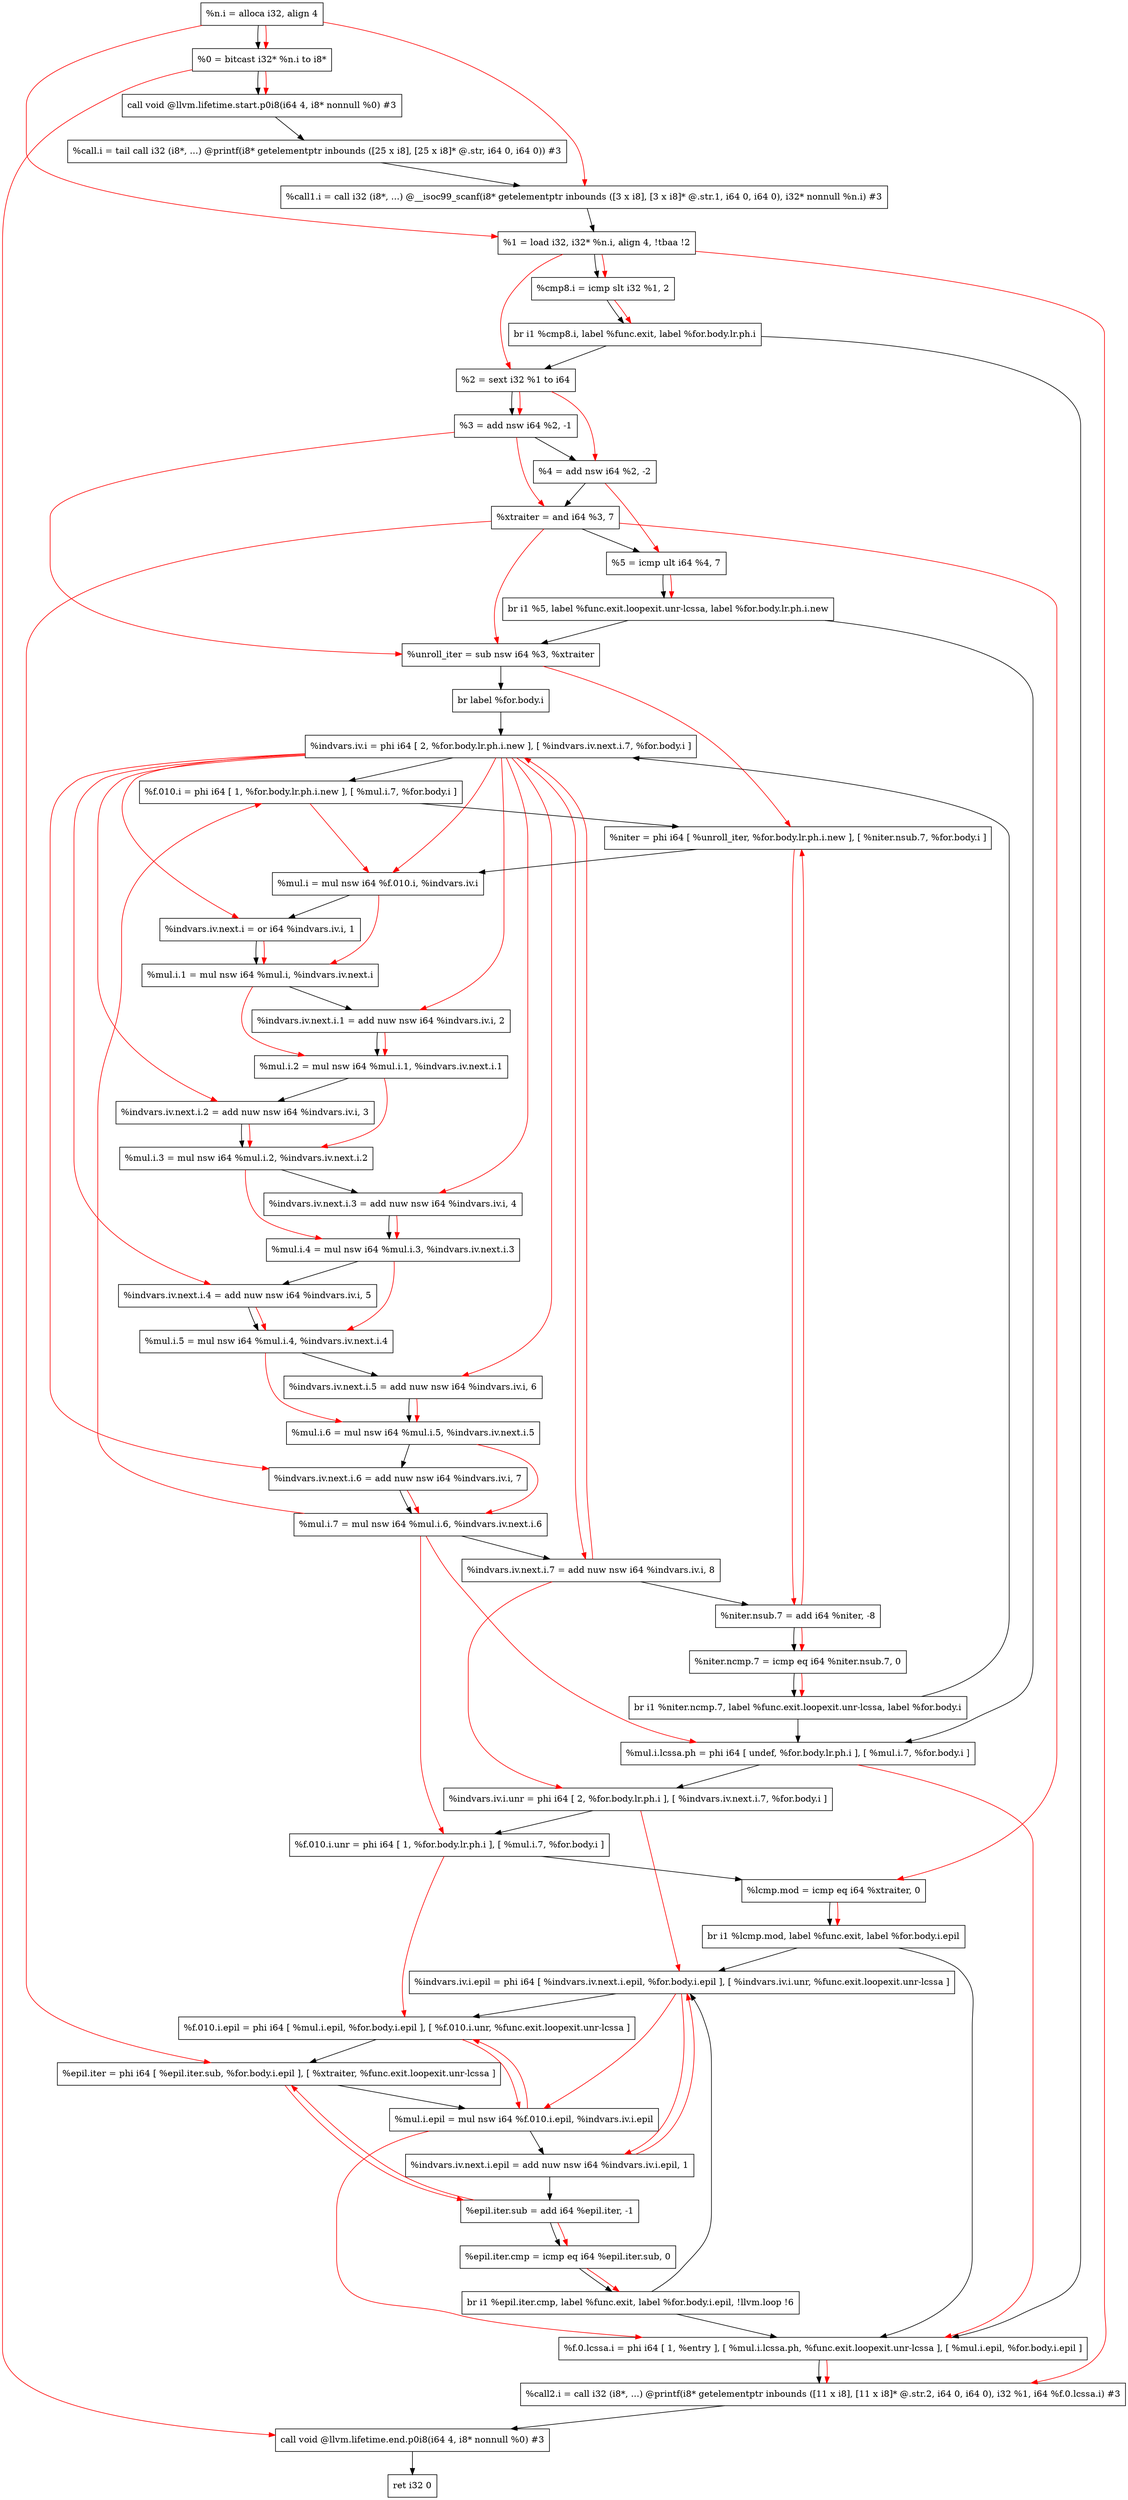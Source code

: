 digraph "CDFG for'main' function" {
	Node0x563f06b180e8[shape=record, label="  %n.i = alloca i32, align 4"];
	Node0x563f06b17e98[shape=record, label="  %0 = bitcast i32* %n.i to i8*"];
	Node0x563f06b1cff8[shape=record, label="  call void @llvm.lifetime.start.p0i8(i64 4, i8* nonnull %0) #3"];
	Node0x563f06b1d0d0[shape=record, label="  %call.i = tail call i32 (i8*, ...) @printf(i8* getelementptr inbounds ([25 x i8], [25 x i8]* @.str, i64 0, i64 0)) #3"];
	Node0x563f06b1d1d8[shape=record, label="  %call1.i = call i32 (i8*, ...) @__isoc99_scanf(i8* getelementptr inbounds ([3 x i8], [3 x i8]* @.str.1, i64 0, i64 0), i32* nonnull %n.i) #3"];
	Node0x563f06b19748[shape=record, label="  %1 = load i32, i32* %n.i, align 4, !tbaa !2"];
	Node0x563f06b1d900[shape=record, label="  %cmp8.i = icmp slt i32 %1, 2"];
	Node0x563f06b1da78[shape=record, label="  br i1 %cmp8.i, label %func.exit, label %for.body.lr.ph.i"];
	Node0x563f06b19db8[shape=record, label="  %2 = sext i32 %1 to i64"];
	Node0x563f06b1db20[shape=record, label="  %3 = add nsw i64 %2, -1"];
	Node0x563f06b1db90[shape=record, label="  %4 = add nsw i64 %2, -2"];
	Node0x563f06b1dc50[shape=record, label="  %xtraiter = and i64 %3, 7"];
	Node0x563f06b1dcc0[shape=record, label="  %5 = icmp ult i64 %4, 7"];
	Node0x563f06b1df78[shape=record, label="  br i1 %5, label %func.exit.loopexit.unr-lcssa, label %for.body.lr.ph.i.new"];
	Node0x563f06b1dff0[shape=record, label="  %unroll_iter = sub nsw i64 %3, %xtraiter"];
	Node0x563f06b1e0c8[shape=record, label="  br label %for.body.i"];
	Node0x563f06b1e178[shape=record, label="  %indvars.iv.i = phi i64 [ 2, %for.body.lr.ph.i.new ], [ %indvars.iv.next.i.7, %for.body.i ]"];
	Node0x563f06b1e478[shape=record, label="  %f.010.i = phi i64 [ 1, %for.body.lr.ph.i.new ], [ %mul.i.7, %for.body.i ]"];
	Node0x563f06b1e5c8[shape=record, label="  %niter = phi i64 [ %unroll_iter, %for.body.lr.ph.i.new ], [ %niter.nsub.7, %for.body.i ]"];
	Node0x563f06b1e6b0[shape=record, label="  %mul.i = mul nsw i64 %f.010.i, %indvars.iv.i"];
	Node0x563f06b1e770[shape=record, label="  %indvars.iv.next.i = or i64 %indvars.iv.i, 1"];
	Node0x563f06b1e870[shape=record, label="  %mul.i.1 = mul nsw i64 %mul.i, %indvars.iv.next.i"];
	Node0x563f06b1e900[shape=record, label="  %indvars.iv.next.i.1 = add nuw nsw i64 %indvars.iv.i, 2"];
	Node0x563f06b1e9a0[shape=record, label="  %mul.i.2 = mul nsw i64 %mul.i.1, %indvars.iv.next.i.1"];
	Node0x563f06b1ea30[shape=record, label="  %indvars.iv.next.i.2 = add nuw nsw i64 %indvars.iv.i, 3"];
	Node0x563f06b1ead0[shape=record, label="  %mul.i.3 = mul nsw i64 %mul.i.2, %indvars.iv.next.i.2"];
	Node0x563f06b1eb60[shape=record, label="  %indvars.iv.next.i.3 = add nuw nsw i64 %indvars.iv.i, 4"];
	Node0x563f06b1ec00[shape=record, label="  %mul.i.4 = mul nsw i64 %mul.i.3, %indvars.iv.next.i.3"];
	Node0x563f06b1ec90[shape=record, label="  %indvars.iv.next.i.4 = add nuw nsw i64 %indvars.iv.i, 5"];
	Node0x563f06b1f050[shape=record, label="  %mul.i.5 = mul nsw i64 %mul.i.4, %indvars.iv.next.i.4"];
	Node0x563f06b1f0e0[shape=record, label="  %indvars.iv.next.i.5 = add nuw nsw i64 %indvars.iv.i, 6"];
	Node0x563f06b1f180[shape=record, label="  %mul.i.6 = mul nsw i64 %mul.i.5, %indvars.iv.next.i.5"];
	Node0x563f06b1f210[shape=record, label="  %indvars.iv.next.i.6 = add nuw nsw i64 %indvars.iv.i, 7"];
	Node0x563f06b1f2b0[shape=record, label="  %mul.i.7 = mul nsw i64 %mul.i.6, %indvars.iv.next.i.6"];
	Node0x563f06b1f320[shape=record, label="  %indvars.iv.next.i.7 = add nuw nsw i64 %indvars.iv.i, 8"];
	Node0x563f06b1f390[shape=record, label="  %niter.nsub.7 = add i64 %niter, -8"];
	Node0x563f06b1f400[shape=record, label="  %niter.ncmp.7 = icmp eq i64 %niter.nsub.7, 0"];
	Node0x563f06b1f488[shape=record, label="  br i1 %niter.ncmp.7, label %func.exit.loopexit.unr-lcssa, label %for.body.i"];
	Node0x563f06b1f4d8[shape=record, label="  %mul.i.lcssa.ph = phi i64 [ undef, %for.body.lr.ph.i ], [ %mul.i.7, %for.body.i ]"];
	Node0x563f06b1f578[shape=record, label="  %indvars.iv.i.unr = phi i64 [ 2, %for.body.lr.ph.i ], [ %indvars.iv.next.i.7, %for.body.i ]"];
	Node0x563f06b1f618[shape=record, label="  %f.010.i.unr = phi i64 [ 1, %for.body.lr.ph.i ], [ %mul.i.7, %for.body.i ]"];
	Node0x563f06b1f6e0[shape=record, label="  %lcmp.mod = icmp eq i64 %xtraiter, 0"];
	Node0x563f06b1f7e8[shape=record, label="  br i1 %lcmp.mod, label %func.exit, label %for.body.i.epil"];
	Node0x563f06b1f8c8[shape=record, label="  %indvars.iv.i.epil = phi i64 [ %indvars.iv.next.i.epil, %for.body.i.epil ], [ %indvars.iv.i.unr, %func.exit.loopexit.unr-lcssa ]"];
	Node0x563f06b1b8a8[shape=record, label="  %f.010.i.epil = phi i64 [ %mul.i.epil, %for.body.i.epil ], [ %f.010.i.unr, %func.exit.loopexit.unr-lcssa ]"];
	Node0x563f06b1b9d8[shape=record, label="  %epil.iter = phi i64 [ %epil.iter.sub, %for.body.i.epil ], [ %xtraiter, %func.exit.loopexit.unr-lcssa ]"];
	Node0x563f06b1bad0[shape=record, label="  %mul.i.epil = mul nsw i64 %f.010.i.epil, %indvars.iv.i.epil"];
	Node0x563f06b1bb40[shape=record, label="  %indvars.iv.next.i.epil = add nuw nsw i64 %indvars.iv.i.epil, 1"];
	Node0x563f06b1bbb0[shape=record, label="  %epil.iter.sub = add i64 %epil.iter, -1"];
	Node0x563f06b1bc20[shape=record, label="  %epil.iter.cmp = icmp eq i64 %epil.iter.sub, 0"];
	Node0x563f06b1bca8[shape=record, label="  br i1 %epil.iter.cmp, label %func.exit, label %for.body.i.epil, !llvm.loop !6"];
	Node0x563f06b1be08[shape=record, label="  %f.0.lcssa.i = phi i64 [ 1, %entry ], [ %mul.i.lcssa.ph, %func.exit.loopexit.unr-lcssa ], [ %mul.i.epil, %for.body.i.epil ]"];
	Node0x563f06b1bf40[shape=record, label="  %call2.i = call i32 (i8*, ...) @printf(i8* getelementptr inbounds ([11 x i8], [11 x i8]* @.str.2, i64 0, i64 0), i32 %1, i64 %f.0.lcssa.i) #3"];
	Node0x563f06b209f8[shape=record, label="  call void @llvm.lifetime.end.p0i8(i64 4, i8* nonnull %0) #3"];
	Node0x563f06b19f08[shape=record, label="  ret i32 0"];
	Node0x563f06b180e8 -> Node0x563f06b17e98
	Node0x563f06b17e98 -> Node0x563f06b1cff8
	Node0x563f06b1cff8 -> Node0x563f06b1d0d0
	Node0x563f06b1d0d0 -> Node0x563f06b1d1d8
	Node0x563f06b1d1d8 -> Node0x563f06b19748
	Node0x563f06b19748 -> Node0x563f06b1d900
	Node0x563f06b1d900 -> Node0x563f06b1da78
	Node0x563f06b1da78 -> Node0x563f06b1be08
	Node0x563f06b1da78 -> Node0x563f06b19db8
	Node0x563f06b19db8 -> Node0x563f06b1db20
	Node0x563f06b1db20 -> Node0x563f06b1db90
	Node0x563f06b1db90 -> Node0x563f06b1dc50
	Node0x563f06b1dc50 -> Node0x563f06b1dcc0
	Node0x563f06b1dcc0 -> Node0x563f06b1df78
	Node0x563f06b1df78 -> Node0x563f06b1f4d8
	Node0x563f06b1df78 -> Node0x563f06b1dff0
	Node0x563f06b1dff0 -> Node0x563f06b1e0c8
	Node0x563f06b1e0c8 -> Node0x563f06b1e178
	Node0x563f06b1e178 -> Node0x563f06b1e478
	Node0x563f06b1e478 -> Node0x563f06b1e5c8
	Node0x563f06b1e5c8 -> Node0x563f06b1e6b0
	Node0x563f06b1e6b0 -> Node0x563f06b1e770
	Node0x563f06b1e770 -> Node0x563f06b1e870
	Node0x563f06b1e870 -> Node0x563f06b1e900
	Node0x563f06b1e900 -> Node0x563f06b1e9a0
	Node0x563f06b1e9a0 -> Node0x563f06b1ea30
	Node0x563f06b1ea30 -> Node0x563f06b1ead0
	Node0x563f06b1ead0 -> Node0x563f06b1eb60
	Node0x563f06b1eb60 -> Node0x563f06b1ec00
	Node0x563f06b1ec00 -> Node0x563f06b1ec90
	Node0x563f06b1ec90 -> Node0x563f06b1f050
	Node0x563f06b1f050 -> Node0x563f06b1f0e0
	Node0x563f06b1f0e0 -> Node0x563f06b1f180
	Node0x563f06b1f180 -> Node0x563f06b1f210
	Node0x563f06b1f210 -> Node0x563f06b1f2b0
	Node0x563f06b1f2b0 -> Node0x563f06b1f320
	Node0x563f06b1f320 -> Node0x563f06b1f390
	Node0x563f06b1f390 -> Node0x563f06b1f400
	Node0x563f06b1f400 -> Node0x563f06b1f488
	Node0x563f06b1f488 -> Node0x563f06b1f4d8
	Node0x563f06b1f488 -> Node0x563f06b1e178
	Node0x563f06b1f4d8 -> Node0x563f06b1f578
	Node0x563f06b1f578 -> Node0x563f06b1f618
	Node0x563f06b1f618 -> Node0x563f06b1f6e0
	Node0x563f06b1f6e0 -> Node0x563f06b1f7e8
	Node0x563f06b1f7e8 -> Node0x563f06b1be08
	Node0x563f06b1f7e8 -> Node0x563f06b1f8c8
	Node0x563f06b1f8c8 -> Node0x563f06b1b8a8
	Node0x563f06b1b8a8 -> Node0x563f06b1b9d8
	Node0x563f06b1b9d8 -> Node0x563f06b1bad0
	Node0x563f06b1bad0 -> Node0x563f06b1bb40
	Node0x563f06b1bb40 -> Node0x563f06b1bbb0
	Node0x563f06b1bbb0 -> Node0x563f06b1bc20
	Node0x563f06b1bc20 -> Node0x563f06b1bca8
	Node0x563f06b1bca8 -> Node0x563f06b1be08
	Node0x563f06b1bca8 -> Node0x563f06b1f8c8
	Node0x563f06b1be08 -> Node0x563f06b1bf40
	Node0x563f06b1bf40 -> Node0x563f06b209f8
	Node0x563f06b209f8 -> Node0x563f06b19f08
edge [color=red]
	Node0x563f06b180e8 -> Node0x563f06b17e98
	Node0x563f06b17e98 -> Node0x563f06b1cff8
	Node0x563f06b180e8 -> Node0x563f06b1d1d8
	Node0x563f06b180e8 -> Node0x563f06b19748
	Node0x563f06b19748 -> Node0x563f06b1d900
	Node0x563f06b1d900 -> Node0x563f06b1da78
	Node0x563f06b19748 -> Node0x563f06b19db8
	Node0x563f06b19db8 -> Node0x563f06b1db20
	Node0x563f06b19db8 -> Node0x563f06b1db90
	Node0x563f06b1db20 -> Node0x563f06b1dc50
	Node0x563f06b1db90 -> Node0x563f06b1dcc0
	Node0x563f06b1dcc0 -> Node0x563f06b1df78
	Node0x563f06b1db20 -> Node0x563f06b1dff0
	Node0x563f06b1dc50 -> Node0x563f06b1dff0
	Node0x563f06b1f320 -> Node0x563f06b1e178
	Node0x563f06b1f2b0 -> Node0x563f06b1e478
	Node0x563f06b1dff0 -> Node0x563f06b1e5c8
	Node0x563f06b1f390 -> Node0x563f06b1e5c8
	Node0x563f06b1e478 -> Node0x563f06b1e6b0
	Node0x563f06b1e178 -> Node0x563f06b1e6b0
	Node0x563f06b1e178 -> Node0x563f06b1e770
	Node0x563f06b1e6b0 -> Node0x563f06b1e870
	Node0x563f06b1e770 -> Node0x563f06b1e870
	Node0x563f06b1e178 -> Node0x563f06b1e900
	Node0x563f06b1e870 -> Node0x563f06b1e9a0
	Node0x563f06b1e900 -> Node0x563f06b1e9a0
	Node0x563f06b1e178 -> Node0x563f06b1ea30
	Node0x563f06b1e9a0 -> Node0x563f06b1ead0
	Node0x563f06b1ea30 -> Node0x563f06b1ead0
	Node0x563f06b1e178 -> Node0x563f06b1eb60
	Node0x563f06b1ead0 -> Node0x563f06b1ec00
	Node0x563f06b1eb60 -> Node0x563f06b1ec00
	Node0x563f06b1e178 -> Node0x563f06b1ec90
	Node0x563f06b1ec00 -> Node0x563f06b1f050
	Node0x563f06b1ec90 -> Node0x563f06b1f050
	Node0x563f06b1e178 -> Node0x563f06b1f0e0
	Node0x563f06b1f050 -> Node0x563f06b1f180
	Node0x563f06b1f0e0 -> Node0x563f06b1f180
	Node0x563f06b1e178 -> Node0x563f06b1f210
	Node0x563f06b1f180 -> Node0x563f06b1f2b0
	Node0x563f06b1f210 -> Node0x563f06b1f2b0
	Node0x563f06b1e178 -> Node0x563f06b1f320
	Node0x563f06b1e5c8 -> Node0x563f06b1f390
	Node0x563f06b1f390 -> Node0x563f06b1f400
	Node0x563f06b1f400 -> Node0x563f06b1f488
	Node0x563f06b1f2b0 -> Node0x563f06b1f4d8
	Node0x563f06b1f320 -> Node0x563f06b1f578
	Node0x563f06b1f2b0 -> Node0x563f06b1f618
	Node0x563f06b1dc50 -> Node0x563f06b1f6e0
	Node0x563f06b1f6e0 -> Node0x563f06b1f7e8
	Node0x563f06b1bb40 -> Node0x563f06b1f8c8
	Node0x563f06b1f578 -> Node0x563f06b1f8c8
	Node0x563f06b1bad0 -> Node0x563f06b1b8a8
	Node0x563f06b1f618 -> Node0x563f06b1b8a8
	Node0x563f06b1bbb0 -> Node0x563f06b1b9d8
	Node0x563f06b1dc50 -> Node0x563f06b1b9d8
	Node0x563f06b1b8a8 -> Node0x563f06b1bad0
	Node0x563f06b1f8c8 -> Node0x563f06b1bad0
	Node0x563f06b1f8c8 -> Node0x563f06b1bb40
	Node0x563f06b1b9d8 -> Node0x563f06b1bbb0
	Node0x563f06b1bbb0 -> Node0x563f06b1bc20
	Node0x563f06b1bc20 -> Node0x563f06b1bca8
	Node0x563f06b1f4d8 -> Node0x563f06b1be08
	Node0x563f06b1bad0 -> Node0x563f06b1be08
	Node0x563f06b19748 -> Node0x563f06b1bf40
	Node0x563f06b1be08 -> Node0x563f06b1bf40
	Node0x563f06b17e98 -> Node0x563f06b209f8
}
